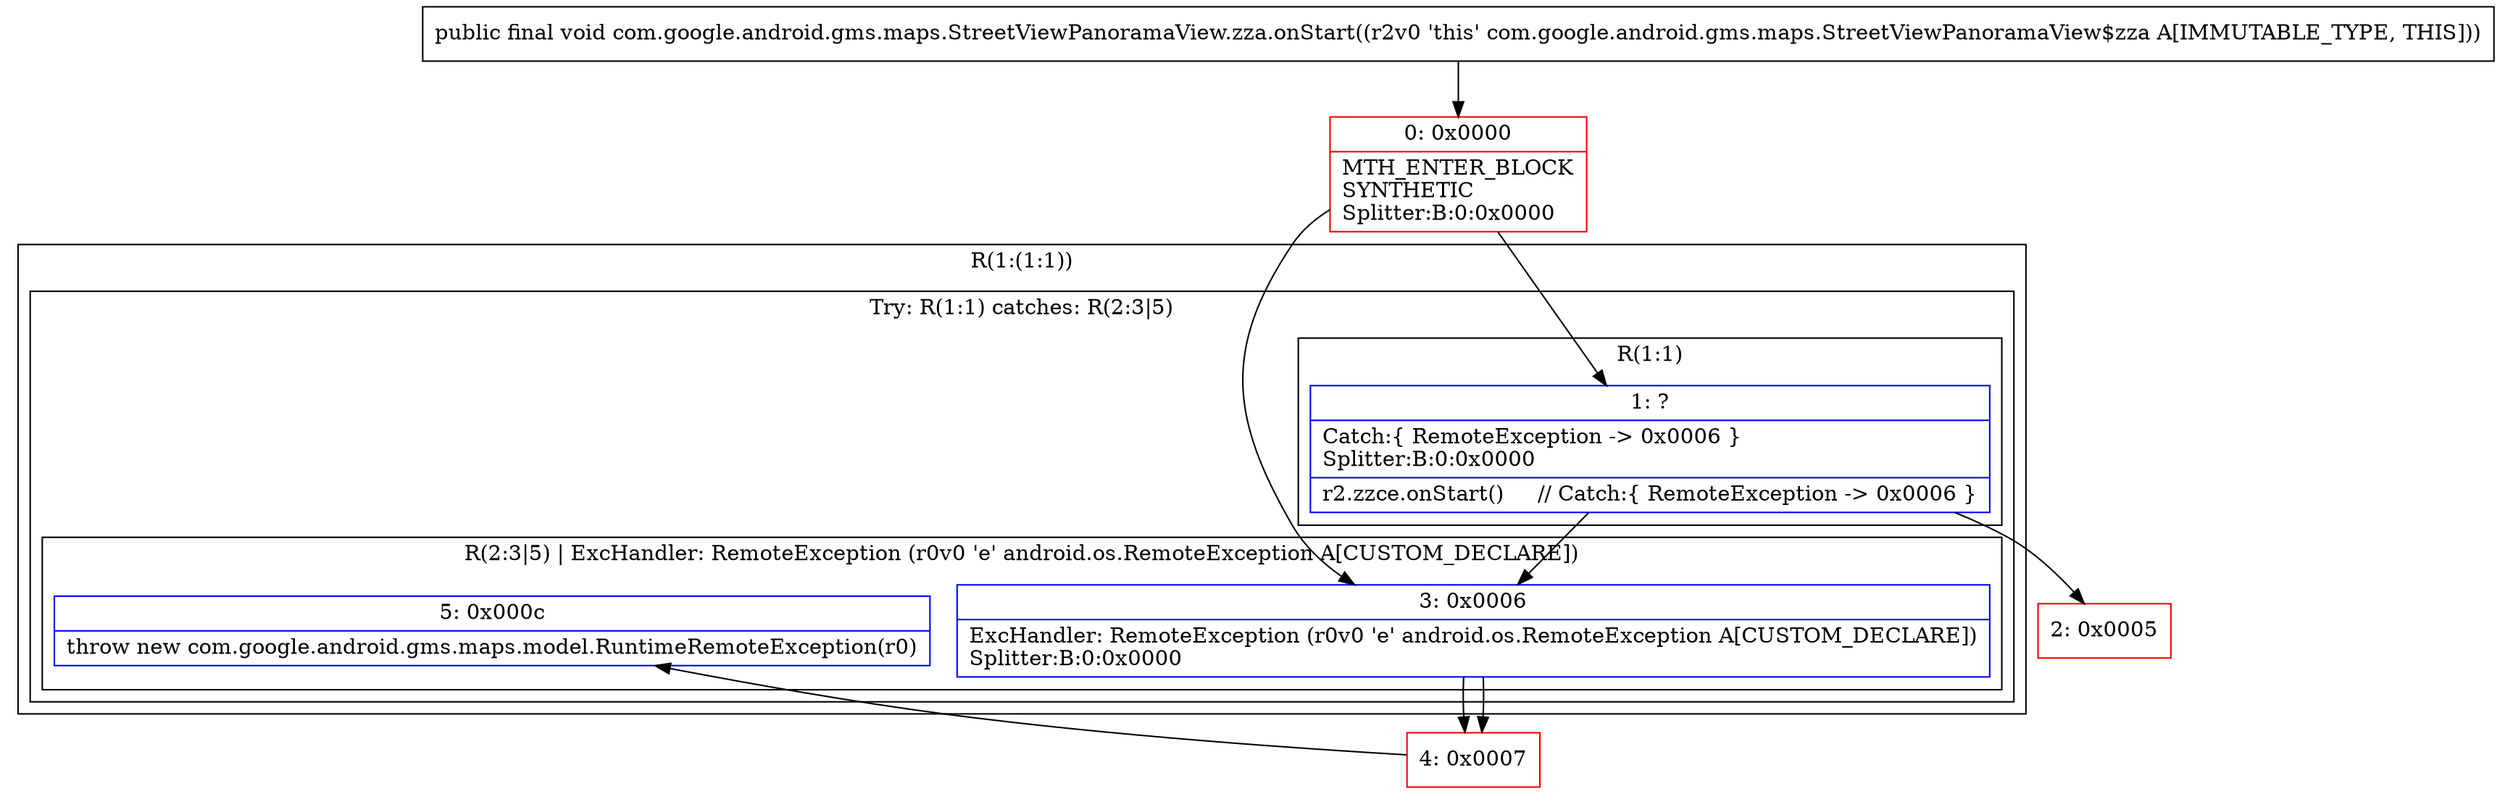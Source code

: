 digraph "CFG forcom.google.android.gms.maps.StreetViewPanoramaView.zza.onStart()V" {
subgraph cluster_Region_28423692 {
label = "R(1:(1:1))";
node [shape=record,color=blue];
subgraph cluster_TryCatchRegion_737541996 {
label = "Try: R(1:1) catches: R(2:3|5)";
node [shape=record,color=blue];
subgraph cluster_Region_1059693472 {
label = "R(1:1)";
node [shape=record,color=blue];
Node_1 [shape=record,label="{1\:\ ?|Catch:\{ RemoteException \-\> 0x0006 \}\lSplitter:B:0:0x0000\l|r2.zzce.onStart()     \/\/ Catch:\{ RemoteException \-\> 0x0006 \}\l}"];
}
subgraph cluster_Region_782809418 {
label = "R(2:3|5) | ExcHandler: RemoteException (r0v0 'e' android.os.RemoteException A[CUSTOM_DECLARE])\l";
node [shape=record,color=blue];
Node_3 [shape=record,label="{3\:\ 0x0006|ExcHandler: RemoteException (r0v0 'e' android.os.RemoteException A[CUSTOM_DECLARE])\lSplitter:B:0:0x0000\l}"];
Node_5 [shape=record,label="{5\:\ 0x000c|throw new com.google.android.gms.maps.model.RuntimeRemoteException(r0)\l}"];
}
}
}
subgraph cluster_Region_782809418 {
label = "R(2:3|5) | ExcHandler: RemoteException (r0v0 'e' android.os.RemoteException A[CUSTOM_DECLARE])\l";
node [shape=record,color=blue];
Node_3 [shape=record,label="{3\:\ 0x0006|ExcHandler: RemoteException (r0v0 'e' android.os.RemoteException A[CUSTOM_DECLARE])\lSplitter:B:0:0x0000\l}"];
Node_5 [shape=record,label="{5\:\ 0x000c|throw new com.google.android.gms.maps.model.RuntimeRemoteException(r0)\l}"];
}
Node_0 [shape=record,color=red,label="{0\:\ 0x0000|MTH_ENTER_BLOCK\lSYNTHETIC\lSplitter:B:0:0x0000\l}"];
Node_2 [shape=record,color=red,label="{2\:\ 0x0005}"];
Node_4 [shape=record,color=red,label="{4\:\ 0x0007}"];
MethodNode[shape=record,label="{public final void com.google.android.gms.maps.StreetViewPanoramaView.zza.onStart((r2v0 'this' com.google.android.gms.maps.StreetViewPanoramaView$zza A[IMMUTABLE_TYPE, THIS])) }"];
MethodNode -> Node_0;
Node_1 -> Node_2;
Node_1 -> Node_3;
Node_3 -> Node_4;
Node_3 -> Node_4;
Node_0 -> Node_1;
Node_0 -> Node_3;
Node_4 -> Node_5;
}

